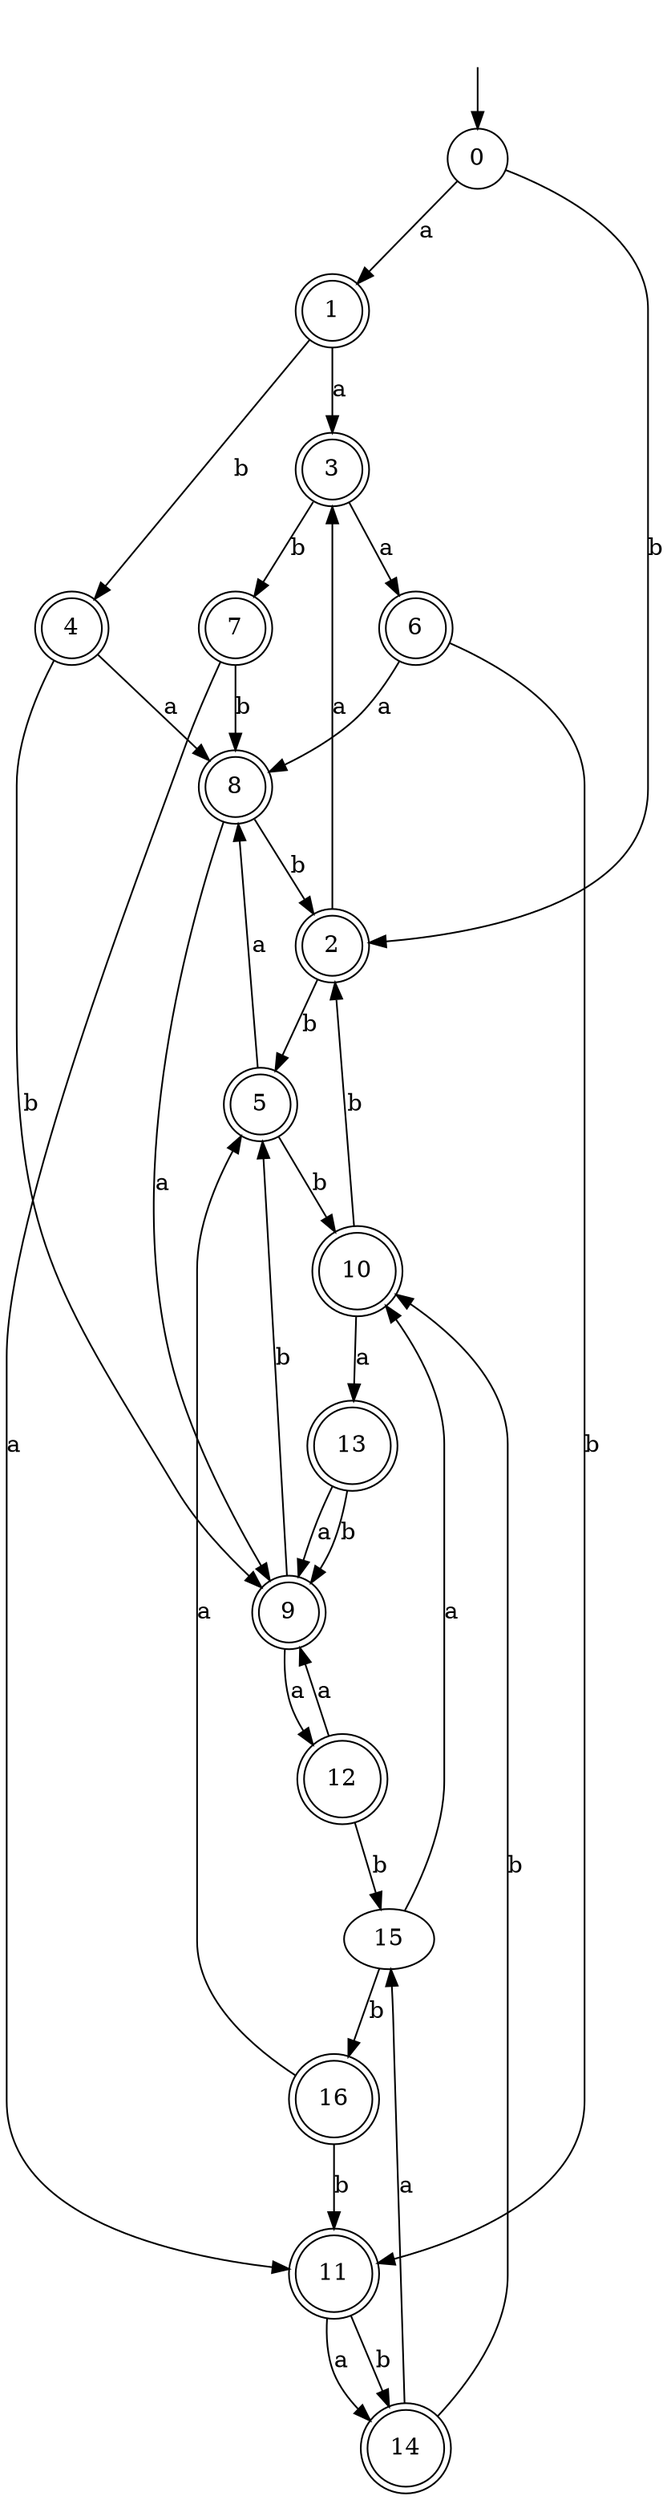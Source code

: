 digraph RandomDFA {
  __start0 [label="", shape=none];
  __start0 -> 0 [label=""];
  0 [shape=circle]
  0 -> 1 [label="a"]
  0 -> 2 [label="b"]
  1 [shape=doublecircle]
  1 -> 3 [label="a"]
  1 -> 4 [label="b"]
  2 [shape=doublecircle]
  2 -> 3 [label="a"]
  2 -> 5 [label="b"]
  3 [shape=doublecircle]
  3 -> 6 [label="a"]
  3 -> 7 [label="b"]
  4 [shape=doublecircle]
  4 -> 8 [label="a"]
  4 -> 9 [label="b"]
  5 [shape=doublecircle]
  5 -> 8 [label="a"]
  5 -> 10 [label="b"]
  6 [shape=doublecircle]
  6 -> 8 [label="a"]
  6 -> 11 [label="b"]
  7 [shape=doublecircle]
  7 -> 11 [label="a"]
  7 -> 8 [label="b"]
  8 [shape=doublecircle]
  8 -> 9 [label="a"]
  8 -> 2 [label="b"]
  9 [shape=doublecircle]
  9 -> 12 [label="a"]
  9 -> 5 [label="b"]
  10 [shape=doublecircle]
  10 -> 13 [label="a"]
  10 -> 2 [label="b"]
  11 [shape=doublecircle]
  11 -> 14 [label="a"]
  11 -> 14 [label="b"]
  12 [shape=doublecircle]
  12 -> 9 [label="a"]
  12 -> 15 [label="b"]
  13 [shape=doublecircle]
  13 -> 9 [label="a"]
  13 -> 9 [label="b"]
  14 [shape=doublecircle]
  14 -> 15 [label="a"]
  14 -> 10 [label="b"]
  15
  15 -> 10 [label="a"]
  15 -> 16 [label="b"]
  16 [shape=doublecircle]
  16 -> 5 [label="a"]
  16 -> 11 [label="b"]
}
